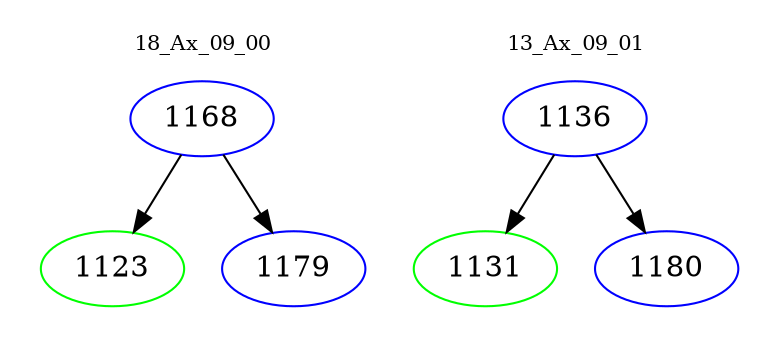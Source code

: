 digraph{
subgraph cluster_0 {
color = white
label = "18_Ax_09_00";
fontsize=10;
T0_1168 [label="1168", color="blue"]
T0_1168 -> T0_1123 [color="black"]
T0_1123 [label="1123", color="green"]
T0_1168 -> T0_1179 [color="black"]
T0_1179 [label="1179", color="blue"]
}
subgraph cluster_1 {
color = white
label = "13_Ax_09_01";
fontsize=10;
T1_1136 [label="1136", color="blue"]
T1_1136 -> T1_1131 [color="black"]
T1_1131 [label="1131", color="green"]
T1_1136 -> T1_1180 [color="black"]
T1_1180 [label="1180", color="blue"]
}
}
